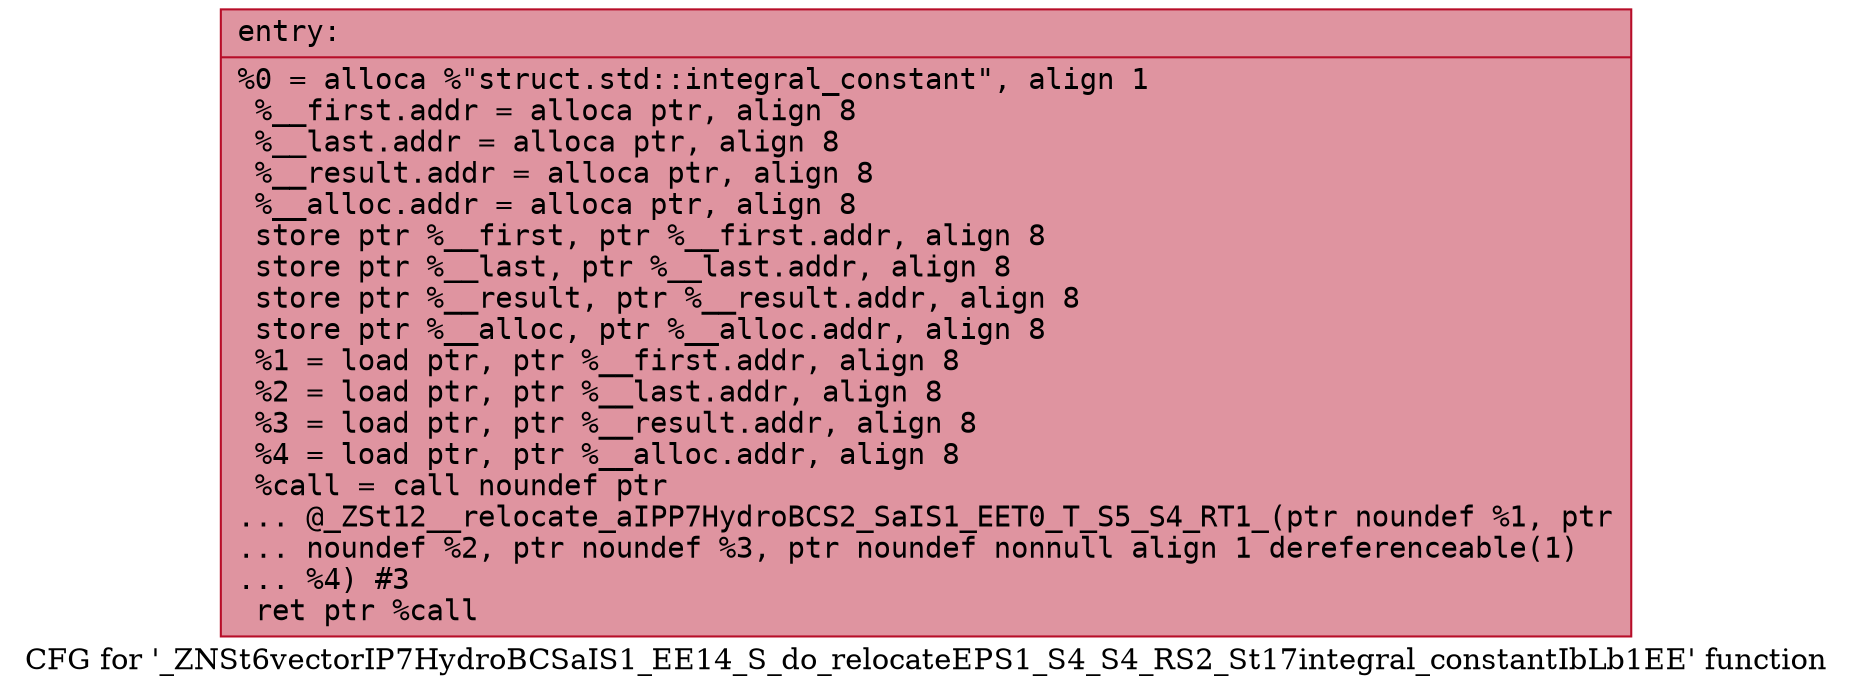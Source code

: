 digraph "CFG for '_ZNSt6vectorIP7HydroBCSaIS1_EE14_S_do_relocateEPS1_S4_S4_RS2_St17integral_constantIbLb1EE' function" {
	label="CFG for '_ZNSt6vectorIP7HydroBCSaIS1_EE14_S_do_relocateEPS1_S4_S4_RS2_St17integral_constantIbLb1EE' function";

	Node0x56186995a7a0 [shape=record,color="#b70d28ff", style=filled, fillcolor="#b70d2870" fontname="Courier",label="{entry:\l|  %0 = alloca %\"struct.std::integral_constant\", align 1\l  %__first.addr = alloca ptr, align 8\l  %__last.addr = alloca ptr, align 8\l  %__result.addr = alloca ptr, align 8\l  %__alloc.addr = alloca ptr, align 8\l  store ptr %__first, ptr %__first.addr, align 8\l  store ptr %__last, ptr %__last.addr, align 8\l  store ptr %__result, ptr %__result.addr, align 8\l  store ptr %__alloc, ptr %__alloc.addr, align 8\l  %1 = load ptr, ptr %__first.addr, align 8\l  %2 = load ptr, ptr %__last.addr, align 8\l  %3 = load ptr, ptr %__result.addr, align 8\l  %4 = load ptr, ptr %__alloc.addr, align 8\l  %call = call noundef ptr\l... @_ZSt12__relocate_aIPP7HydroBCS2_SaIS1_EET0_T_S5_S4_RT1_(ptr noundef %1, ptr\l... noundef %2, ptr noundef %3, ptr noundef nonnull align 1 dereferenceable(1)\l... %4) #3\l  ret ptr %call\l}"];
}
